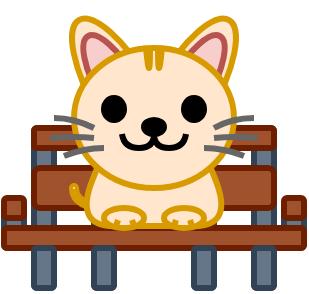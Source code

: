 <mxfile version="20.6.2" type="device"><diagram id="jyyEpWkzF-VwnXlfMb7E" name="Page-1"><mxGraphModel dx="1419" dy="1462" grid="1" gridSize="10" guides="0" tooltips="1" connect="1" arrows="1" fold="1" page="1" pageScale="1" pageWidth="850" pageHeight="1100" math="0" shadow="0"><root><mxCell id="0"/><mxCell id="1" parent="0"/><mxCell id="4mJgFjHO4QbSlZS7IzgX-48" value="" style="rounded=1;whiteSpace=wrap;html=1;strokeWidth=3;fillColor=#647687;fontColor=#ffffff;strokeColor=#314354;" parent="1" vertex="1"><mxGeometry x="-30" width="10" height="80" as="geometry"/></mxCell><mxCell id="4mJgFjHO4QbSlZS7IzgX-49" value="" style="rounded=1;whiteSpace=wrap;html=1;strokeWidth=3;fillColor=#647687;fontColor=#ffffff;strokeColor=#314354;" parent="1" vertex="1"><mxGeometry x="20" width="10" height="80" as="geometry"/></mxCell><mxCell id="4mJgFjHO4QbSlZS7IzgX-47" value="" style="rounded=1;whiteSpace=wrap;html=1;strokeWidth=3;fillColor=#647687;fontColor=#ffffff;strokeColor=#314354;" parent="1" vertex="1"><mxGeometry x="-75" y="40" width="10" height="20" as="geometry"/></mxCell><mxCell id="4mJgFjHO4QbSlZS7IzgX-46" value="" style="rounded=1;whiteSpace=wrap;html=1;strokeWidth=3;fillColor=#647687;fontColor=#ffffff;strokeColor=#314354;" parent="1" vertex="1"><mxGeometry x="65" y="40" width="10" height="20" as="geometry"/></mxCell><mxCell id="4mJgFjHO4QbSlZS7IzgX-45" value="" style="rounded=1;whiteSpace=wrap;html=1;strokeWidth=3;fillColor=#647687;fontColor=#ffffff;strokeColor=#314354;" parent="1" vertex="1"><mxGeometry x="50" width="10" height="80" as="geometry"/></mxCell><mxCell id="4mJgFjHO4QbSlZS7IzgX-44" value="" style="rounded=1;whiteSpace=wrap;html=1;strokeWidth=3;fillColor=#647687;fontColor=#ffffff;strokeColor=#314354;" parent="1" vertex="1"><mxGeometry x="-60" width="10" height="80" as="geometry"/></mxCell><mxCell id="4mJgFjHO4QbSlZS7IzgX-40" value="" style="rounded=1;whiteSpace=wrap;html=1;strokeWidth=3;fillColor=#a0522d;fontColor=#ffffff;strokeColor=#6D1F00;" parent="1" vertex="1"><mxGeometry x="-60" width="120" height="10" as="geometry"/></mxCell><mxCell id="4mJgFjHO4QbSlZS7IzgX-37" value="" style="rounded=1;whiteSpace=wrap;html=1;strokeWidth=3;fillColor=#a0522d;fontColor=#ffffff;strokeColor=#6D1F00;" parent="1" vertex="1"><mxGeometry x="-60" y="20" width="120" height="20" as="geometry"/></mxCell><mxCell id="4mJgFjHO4QbSlZS7IzgX-35" value="" style="rounded=1;whiteSpace=wrap;html=1;strokeWidth=3;fillColor=#a0522d;fontColor=#ffffff;strokeColor=#6D1F00;" parent="1" vertex="1"><mxGeometry x="-75" y="50" width="150" height="10" as="geometry"/></mxCell><mxCell id="4mJgFjHO4QbSlZS7IzgX-41" value="" style="rounded=1;whiteSpace=wrap;html=1;strokeWidth=3;fillColor=#a0522d;fontColor=#ffffff;strokeColor=#6D1F00;" parent="1" vertex="1"><mxGeometry x="-75" y="35" width="10" height="10" as="geometry"/></mxCell><mxCell id="4mJgFjHO4QbSlZS7IzgX-42" value="" style="rounded=1;whiteSpace=wrap;html=1;strokeWidth=3;fillColor=#a0522d;fontColor=#ffffff;strokeColor=#6D1F00;" parent="1" vertex="1"><mxGeometry x="65" y="35" width="10" height="10" as="geometry"/></mxCell><mxCell id="4mJgFjHO4QbSlZS7IzgX-50" value="" style="rounded=1;whiteSpace=wrap;html=1;strokeWidth=3;fillColor=#647687;fontColor=#ffffff;strokeColor=#314354;" parent="1" vertex="1"><mxGeometry x="-60" y="60" width="10" height="20" as="geometry"/></mxCell><mxCell id="4mJgFjHO4QbSlZS7IzgX-51" value="" style="rounded=1;whiteSpace=wrap;html=1;strokeWidth=3;fillColor=#647687;fontColor=#ffffff;strokeColor=#314354;" parent="1" vertex="1"><mxGeometry x="-30" y="60" width="10" height="20" as="geometry"/></mxCell><mxCell id="4mJgFjHO4QbSlZS7IzgX-52" value="" style="rounded=1;whiteSpace=wrap;html=1;strokeWidth=3;fillColor=#647687;fontColor=#ffffff;strokeColor=#314354;" parent="1" vertex="1"><mxGeometry x="20" y="60" width="10" height="20" as="geometry"/></mxCell><mxCell id="4mJgFjHO4QbSlZS7IzgX-53" value="" style="rounded=1;whiteSpace=wrap;html=1;strokeWidth=3;fillColor=#647687;fontColor=#ffffff;strokeColor=#314354;" parent="1" vertex="1"><mxGeometry x="50" y="60" width="10" height="20" as="geometry"/></mxCell><mxCell id="4mJgFjHO4QbSlZS7IzgX-33" value="" style="endArrow=none;html=1;sketch=0;strokeWidth=5;curved=1;fillColor=#ffe6cc;strokeColor=#d79b00;" parent="1" edge="1"><mxGeometry width="50" height="50" relative="1" as="geometry"><mxPoint x="-40" y="30" as="sourcePoint"/><mxPoint x="-20" y="40" as="targetPoint"/><Array as="points"><mxPoint x="-40" y="40"/></Array></mxGeometry></mxCell><mxCell id="4mJgFjHO4QbSlZS7IzgX-24" value="" style="triangle;whiteSpace=wrap;html=1;strokeWidth=3;fillColor=#ffe6cc;rounded=1;rotation=-90;arcSize=50;strokeColor=#d79b00;" parent="1" vertex="1"><mxGeometry x="-50" y="-41" width="100" height="80" as="geometry"/></mxCell><mxCell id="4mJgFjHO4QbSlZS7IzgX-5" value="" style="ellipse;whiteSpace=wrap;html=1;rotation=30;strokeWidth=3;fillColor=#ffe6cc;strokeColor=#d79b00;" parent="1" vertex="1"><mxGeometry y="-60" width="30" height="90" as="geometry"/></mxCell><mxCell id="4mJgFjHO4QbSlZS7IzgX-3" value="" style="ellipse;whiteSpace=wrap;html=1;rotation=-30;strokeWidth=3;fillColor=#ffe6cc;strokeColor=#d79b00;" parent="1" vertex="1"><mxGeometry x="-30" y="-60" width="30" height="90" as="geometry"/></mxCell><mxCell id="4mJgFjHO4QbSlZS7IzgX-7" value="" style="ellipse;whiteSpace=wrap;html=1;rotation=-30;strokeWidth=3;fillColor=#f8cecc;strokeColor=#b85450;" parent="1" vertex="1"><mxGeometry x="-28" y="-50" width="20" height="60" as="geometry"/></mxCell><mxCell id="4mJgFjHO4QbSlZS7IzgX-8" value="" style="ellipse;whiteSpace=wrap;html=1;rotation=30;strokeWidth=3;fillColor=#f8cecc;strokeColor=#b85450;" parent="1" vertex="1"><mxGeometry x="8" y="-50" width="20" height="60" as="geometry"/></mxCell><mxCell id="4mJgFjHO4QbSlZS7IzgX-2" value="" style="ellipse;whiteSpace=wrap;html=1;strokeWidth=3;fillColor=#ffe6cc;strokeColor=#d79b00;" parent="1" vertex="1"><mxGeometry x="-40" y="-40" width="80" height="70" as="geometry"/></mxCell><mxCell id="4mJgFjHO4QbSlZS7IzgX-11" value="" style="ellipse;whiteSpace=wrap;html=1;fillColor=#000000;strokeWidth=3;" parent="1" vertex="1"><mxGeometry x="-5" y="-4" width="10" height="7" as="geometry"/></mxCell><mxCell id="4mJgFjHO4QbSlZS7IzgX-12" value="" style="ellipse;whiteSpace=wrap;html=1;fillColor=#000000;strokeWidth=3;" parent="1" vertex="1"><mxGeometry x="-25" y="-15" width="10" height="11" as="geometry"/></mxCell><mxCell id="4mJgFjHO4QbSlZS7IzgX-13" value="" style="ellipse;whiteSpace=wrap;html=1;fillColor=#000000;strokeWidth=3;" parent="1" vertex="1"><mxGeometry x="15" y="-15" width="10" height="11" as="geometry"/></mxCell><mxCell id="4mJgFjHO4QbSlZS7IzgX-14" value="" style="endArrow=none;html=1;entryX=0.5;entryY=1;entryDx=0;entryDy=0;curved=1;strokeWidth=3;" parent="1" target="4mJgFjHO4QbSlZS7IzgX-11" edge="1"><mxGeometry width="50" height="50" relative="1" as="geometry"><mxPoint x="-16" y="3" as="sourcePoint"/><mxPoint y="10" as="targetPoint"/><Array as="points"><mxPoint x="-15" y="10"/><mxPoint y="10"/></Array></mxGeometry></mxCell><mxCell id="4mJgFjHO4QbSlZS7IzgX-15" value="" style="endArrow=none;html=1;entryX=0.5;entryY=1;entryDx=0;entryDy=0;exitX=0.5;exitY=1;exitDx=0;exitDy=0;curved=1;strokeWidth=3;" parent="1" source="4mJgFjHO4QbSlZS7IzgX-11" edge="1"><mxGeometry width="50" height="50" relative="1" as="geometry"><mxPoint x="1" y="3" as="sourcePoint"/><mxPoint x="16" y="3" as="targetPoint"/><Array as="points"><mxPoint y="10"/><mxPoint x="15" y="10"/></Array></mxGeometry></mxCell><mxCell id="4mJgFjHO4QbSlZS7IzgX-16" value="" style="endArrow=none;html=1;sketch=0;strokeWidth=3;curved=1;fillColor=#f5f5f5;strokeColor=#666666;" parent="1" edge="1"><mxGeometry width="50" height="50" relative="1" as="geometry"><mxPoint x="-50" y="-5" as="sourcePoint"/><mxPoint x="-30" as="targetPoint"/><Array as="points"><mxPoint x="-40" y="-5"/></Array></mxGeometry></mxCell><mxCell id="4mJgFjHO4QbSlZS7IzgX-17" value="" style="endArrow=none;html=1;sketch=0;strokeWidth=3;curved=1;fillColor=#f5f5f5;strokeColor=#666666;" parent="1" edge="1"><mxGeometry width="50" height="50" relative="1" as="geometry"><mxPoint x="30" as="sourcePoint"/><mxPoint x="50" y="-5" as="targetPoint"/><Array as="points"><mxPoint x="39" y="-5"/></Array></mxGeometry></mxCell><mxCell id="4mJgFjHO4QbSlZS7IzgX-18" value="" style="endArrow=none;html=1;sketch=0;strokeWidth=3;curved=1;fillColor=#f5f5f5;strokeColor=#666666;" parent="1" edge="1"><mxGeometry width="50" height="50" relative="1" as="geometry"><mxPoint x="-52" y="5" as="sourcePoint"/><mxPoint x="-30" y="5" as="targetPoint"/><Array as="points"><mxPoint x="-40" y="4"/></Array></mxGeometry></mxCell><mxCell id="4mJgFjHO4QbSlZS7IzgX-19" value="" style="endArrow=none;html=1;sketch=0;strokeWidth=3;curved=1;fillColor=#f5f5f5;strokeColor=#666666;" parent="1" edge="1"><mxGeometry width="50" height="50" relative="1" as="geometry"><mxPoint x="30" y="5" as="sourcePoint"/><mxPoint x="52" y="5" as="targetPoint"/><Array as="points"><mxPoint x="40" y="4"/></Array></mxGeometry></mxCell><mxCell id="4mJgFjHO4QbSlZS7IzgX-20" value="" style="endArrow=none;html=1;sketch=0;strokeWidth=3;curved=1;fillColor=#f5f5f5;strokeColor=#666666;" parent="1" edge="1"><mxGeometry width="50" height="50" relative="1" as="geometry"><mxPoint x="25" y="10" as="sourcePoint"/><mxPoint x="45" y="14" as="targetPoint"/><Array as="points"><mxPoint x="35" y="10"/></Array></mxGeometry></mxCell><mxCell id="4mJgFjHO4QbSlZS7IzgX-21" value="" style="endArrow=none;html=1;sketch=0;strokeWidth=3;curved=1;fillColor=#f5f5f5;strokeColor=#666666;" parent="1" edge="1"><mxGeometry width="50" height="50" relative="1" as="geometry"><mxPoint x="-45" y="14" as="sourcePoint"/><mxPoint x="-25" y="10" as="targetPoint"/><Array as="points"><mxPoint x="-35" y="10"/></Array></mxGeometry></mxCell><mxCell id="4mJgFjHO4QbSlZS7IzgX-22" value="" style="endArrow=none;html=1;sketch=0;strokeWidth=3;curved=1;fillColor=#ffe6cc;strokeColor=#d79b00;" parent="1" edge="1"><mxGeometry width="50" height="50" relative="1" as="geometry"><mxPoint x="4" y="-40" as="sourcePoint"/><mxPoint x="2" y="-40" as="targetPoint"/><Array as="points"><mxPoint x="2" y="-20"/></Array></mxGeometry></mxCell><mxCell id="4mJgFjHO4QbSlZS7IzgX-23" value="" style="endArrow=none;html=1;sketch=0;strokeWidth=3;curved=1;fillColor=#ffe6cc;strokeColor=#d79b00;" parent="1" edge="1"><mxGeometry width="50" height="50" relative="1" as="geometry"><mxPoint x="-2" y="-40" as="sourcePoint"/><mxPoint x="-4" y="-40" as="targetPoint"/><Array as="points"><mxPoint x="-2" y="-20"/></Array></mxGeometry></mxCell><mxCell id="4mJgFjHO4QbSlZS7IzgX-34" value="" style="ellipse;whiteSpace=wrap;html=1;aspect=fixed;rounded=1;strokeWidth=3;fillColor=#ffe6cc;strokeColor=#d79b00;" parent="1" vertex="1"><mxGeometry x="-41" y="29" width="2" height="2" as="geometry"/></mxCell><mxCell id="4mJgFjHO4QbSlZS7IzgX-38" value="" style="group;strokeWidth=3;" parent="1" vertex="1" connectable="0"><mxGeometry x="-25" y="40" width="50" height="10" as="geometry"/></mxCell><mxCell id="4mJgFjHO4QbSlZS7IzgX-25" value="" style="ellipse;whiteSpace=wrap;html=1;rounded=1;strokeWidth=3;fillColor=#ffe6cc;strokeColor=#d79b00;" parent="4mJgFjHO4QbSlZS7IzgX-38" vertex="1"><mxGeometry width="20" height="10" as="geometry"/></mxCell><mxCell id="4mJgFjHO4QbSlZS7IzgX-26" value="" style="ellipse;whiteSpace=wrap;html=1;rounded=1;strokeWidth=3;fillColor=#ffe6cc;strokeColor=#d79b00;" parent="4mJgFjHO4QbSlZS7IzgX-38" vertex="1"><mxGeometry x="30" width="20" height="10" as="geometry"/></mxCell><mxCell id="4mJgFjHO4QbSlZS7IzgX-27" value="" style="endArrow=none;html=1;sketch=0;strokeWidth=3;curved=1;fillColor=#ffe6cc;strokeColor=#d79b00;" parent="4mJgFjHO4QbSlZS7IzgX-38" edge="1"><mxGeometry width="50" height="50" relative="1" as="geometry"><mxPoint x="15" y="9" as="sourcePoint"/><mxPoint x="14" y="6" as="targetPoint"/></mxGeometry></mxCell><mxCell id="4mJgFjHO4QbSlZS7IzgX-28" value="" style="endArrow=none;html=1;sketch=0;strokeWidth=3;curved=1;fillColor=#ffe6cc;strokeColor=#d79b00;" parent="4mJgFjHO4QbSlZS7IzgX-38" edge="1"><mxGeometry width="50" height="50" relative="1" as="geometry"><mxPoint x="35" y="9" as="sourcePoint"/><mxPoint x="36" y="6" as="targetPoint"/></mxGeometry></mxCell><mxCell id="4mJgFjHO4QbSlZS7IzgX-29" value="" style="endArrow=none;html=1;sketch=0;strokeWidth=3;curved=1;fillColor=#ffe6cc;strokeColor=#d79b00;" parent="4mJgFjHO4QbSlZS7IzgX-38" edge="1"><mxGeometry width="50" height="50" relative="1" as="geometry"><mxPoint x="44" y="9" as="sourcePoint"/><mxPoint x="43" y="6" as="targetPoint"/></mxGeometry></mxCell><mxCell id="4mJgFjHO4QbSlZS7IzgX-30" value="" style="endArrow=none;html=1;sketch=0;strokeWidth=3;curved=1;fillColor=#ffe6cc;strokeColor=#d79b00;" parent="4mJgFjHO4QbSlZS7IzgX-38" edge="1"><mxGeometry width="50" height="50" relative="1" as="geometry"><mxPoint x="6" y="9" as="sourcePoint"/><mxPoint x="7" y="6" as="targetPoint"/></mxGeometry></mxCell></root></mxGraphModel></diagram></mxfile>